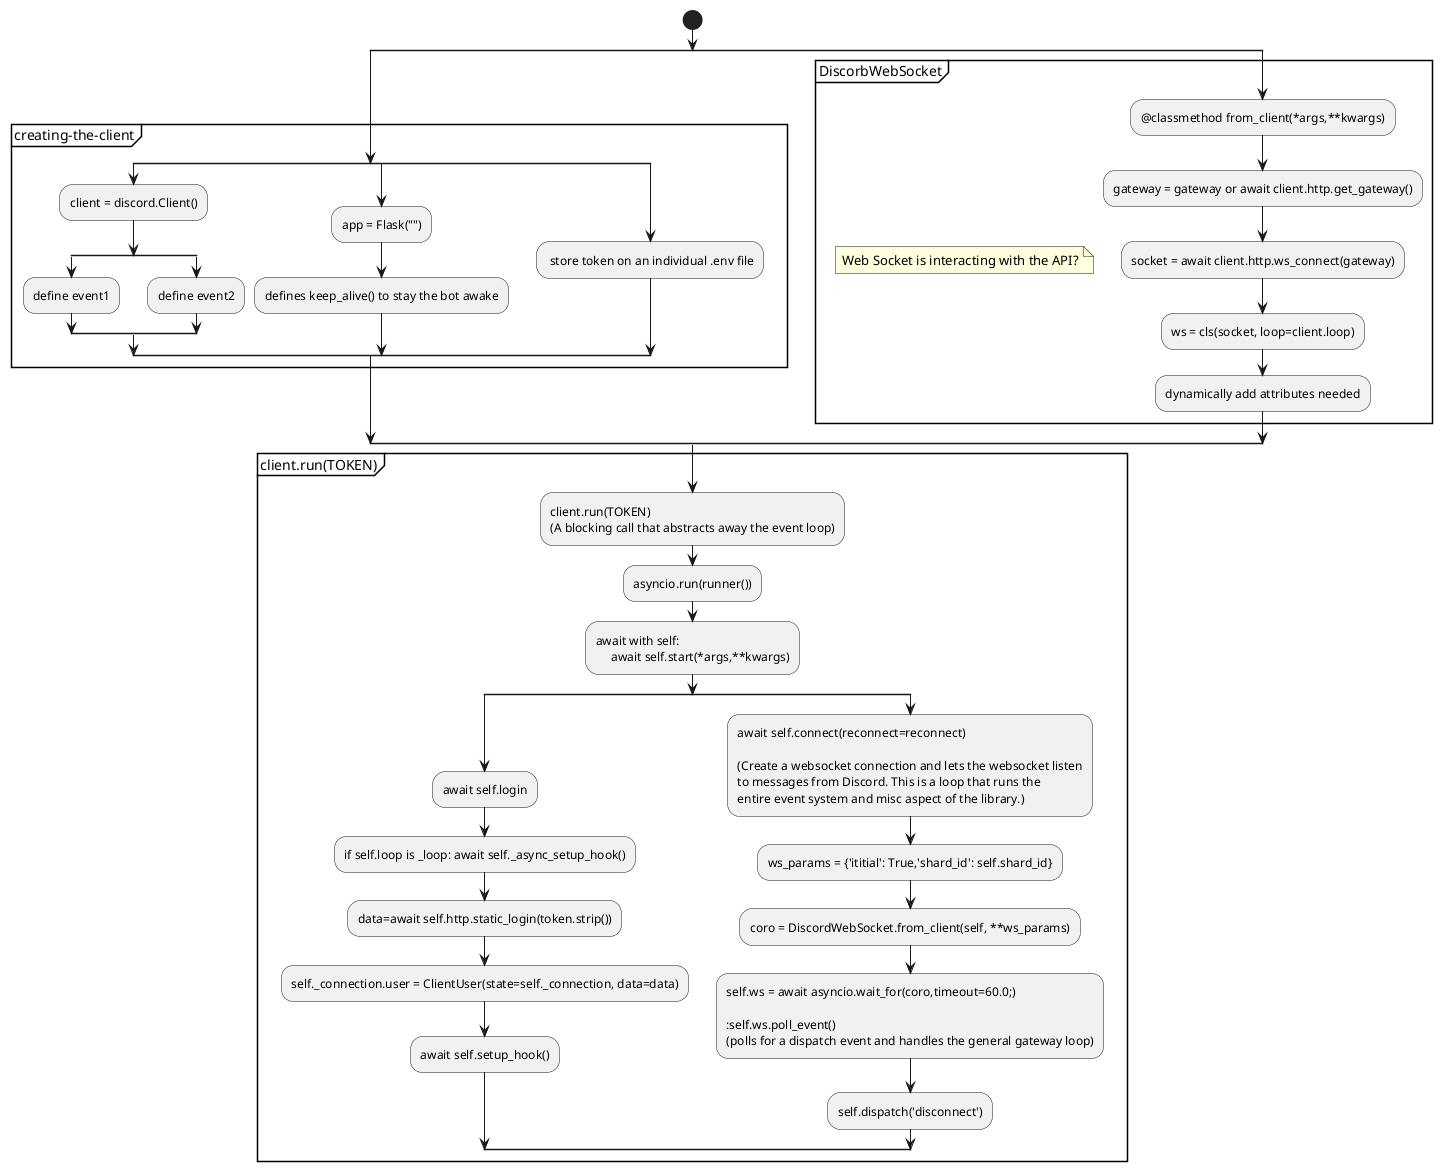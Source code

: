 @startuml

start

split

    partition creating-the-client {
    split 
        :client = discord.Client();
        split
            :define event1;
        split again
            :define event2;
        end split
    split again
        :app = Flask("");
        :defines keep_alive() to stay the bot awake;
    split again
        : store token on an individual .env file;

    end split
    }

split again

    partition DiscorbWebSocket {
        floating note: Web Socket is interacting with the API?
        :@classmethod from_client(*args,**kwargs);

        :gateway = gateway or await client.http.get_gateway();
        :socket = await client.http.ws_connect(gateway);
        :ws = cls(socket, loop=client.loop);

        :dynamically add attributes needed;
    }

end split

partition client.run(TOKEN) {
:client.run(TOKEN)
(A blocking call that abstracts away the event loop);
:asyncio.run(runner());
:await with self: 
     await self.start(*args,**kwargs);

split
:await self.login;
:if self.loop is _loop: await self._async_setup_hook();
:data=await self.http.static_login(token.strip());
:self._connection.user = ClientUser(state=self._connection, data=data);
:await self.setup_hook();
split again
:await self.connect(reconnect=reconnect)

(Create a websocket connection and lets the websocket listen
to messages from Discord. This is a loop that runs the 
entire event system and misc aspect of the library.);

:ws_params = {'ititial': True,'shard_id': self.shard_id};

:coro = DiscordWebSocket.from_client(self, **ws_params);
:self.ws = await asyncio.wait_for(coro,timeout=60.0;)

:self.ws.poll_event()
(polls for a dispatch event and handles the general gateway loop);
:self.dispatch('disconnect');
end split


}

@enduml